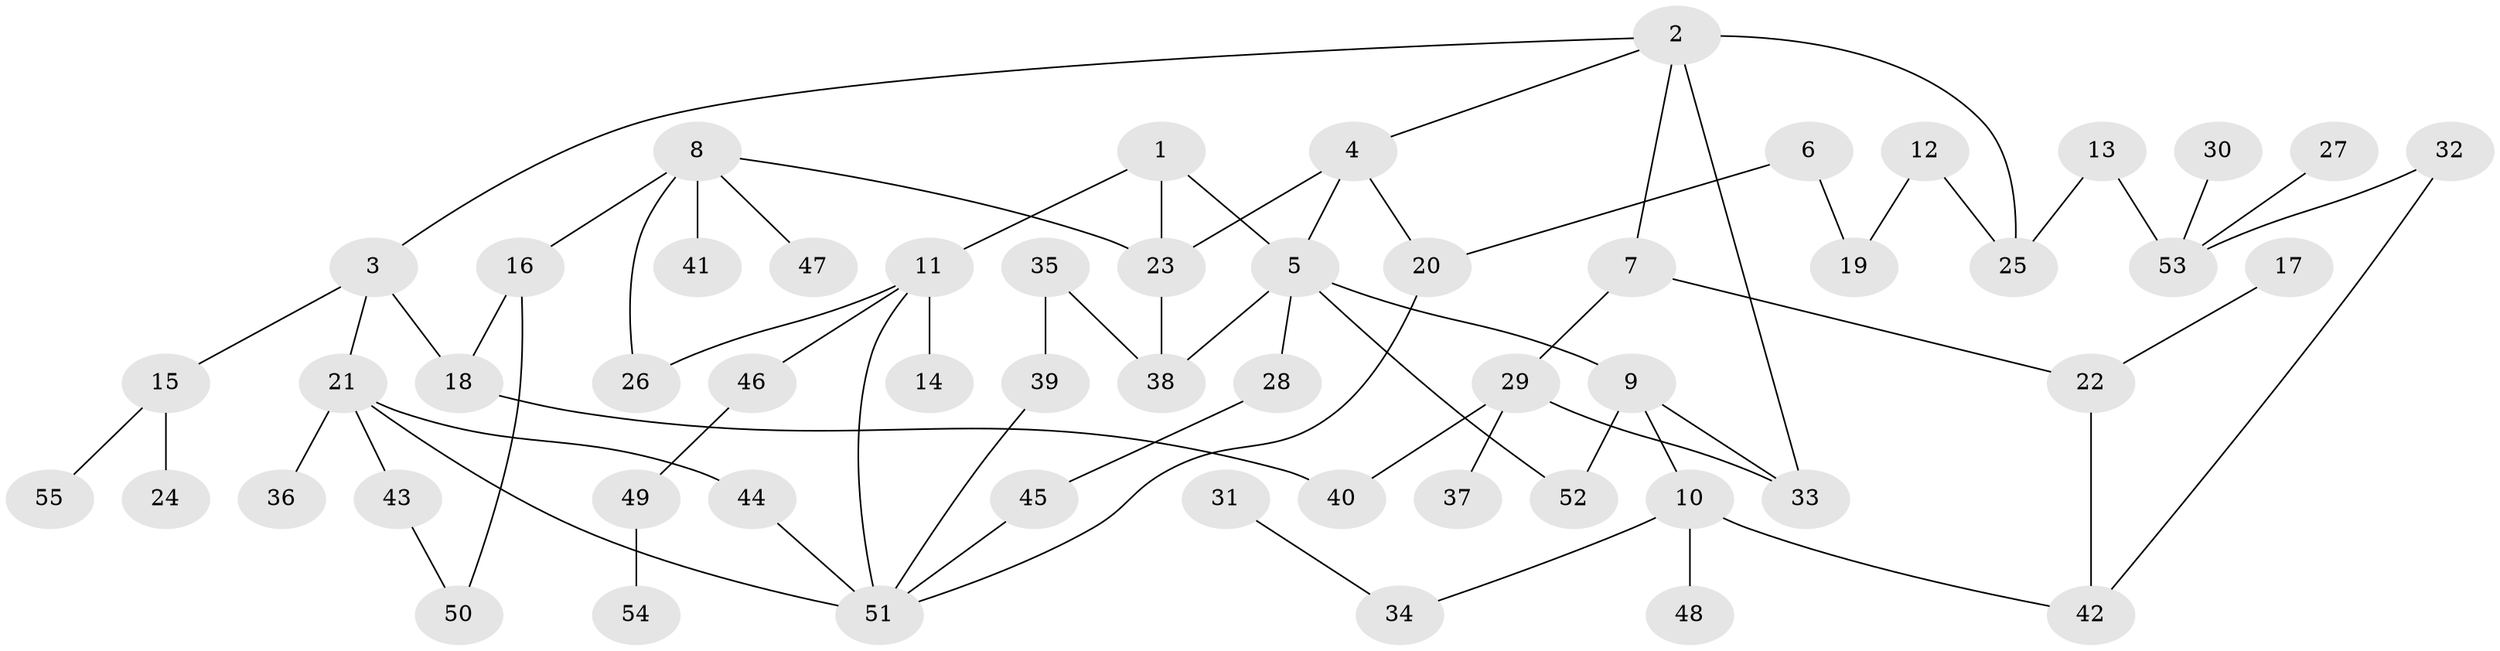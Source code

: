 // original degree distribution, {3: 0.21978021978021978, 4: 0.0989010989010989, 6: 0.04395604395604396, 5: 0.03296703296703297, 2: 0.3076923076923077, 1: 0.2967032967032967}
// Generated by graph-tools (version 1.1) at 2025/36/03/04/25 23:36:02]
// undirected, 55 vertices, 71 edges
graph export_dot {
  node [color=gray90,style=filled];
  1;
  2;
  3;
  4;
  5;
  6;
  7;
  8;
  9;
  10;
  11;
  12;
  13;
  14;
  15;
  16;
  17;
  18;
  19;
  20;
  21;
  22;
  23;
  24;
  25;
  26;
  27;
  28;
  29;
  30;
  31;
  32;
  33;
  34;
  35;
  36;
  37;
  38;
  39;
  40;
  41;
  42;
  43;
  44;
  45;
  46;
  47;
  48;
  49;
  50;
  51;
  52;
  53;
  54;
  55;
  1 -- 5 [weight=1.0];
  1 -- 11 [weight=1.0];
  1 -- 23 [weight=1.0];
  2 -- 3 [weight=1.0];
  2 -- 4 [weight=1.0];
  2 -- 7 [weight=1.0];
  2 -- 25 [weight=1.0];
  2 -- 33 [weight=2.0];
  3 -- 15 [weight=1.0];
  3 -- 18 [weight=1.0];
  3 -- 21 [weight=1.0];
  4 -- 5 [weight=1.0];
  4 -- 20 [weight=1.0];
  4 -- 23 [weight=1.0];
  5 -- 9 [weight=1.0];
  5 -- 28 [weight=1.0];
  5 -- 38 [weight=1.0];
  5 -- 52 [weight=1.0];
  6 -- 19 [weight=1.0];
  6 -- 20 [weight=1.0];
  7 -- 22 [weight=1.0];
  7 -- 29 [weight=1.0];
  8 -- 16 [weight=1.0];
  8 -- 23 [weight=1.0];
  8 -- 26 [weight=1.0];
  8 -- 41 [weight=1.0];
  8 -- 47 [weight=1.0];
  9 -- 10 [weight=1.0];
  9 -- 33 [weight=1.0];
  9 -- 52 [weight=1.0];
  10 -- 34 [weight=1.0];
  10 -- 42 [weight=1.0];
  10 -- 48 [weight=1.0];
  11 -- 14 [weight=1.0];
  11 -- 26 [weight=1.0];
  11 -- 46 [weight=1.0];
  11 -- 51 [weight=1.0];
  12 -- 19 [weight=1.0];
  12 -- 25 [weight=1.0];
  13 -- 25 [weight=1.0];
  13 -- 53 [weight=2.0];
  15 -- 24 [weight=1.0];
  15 -- 55 [weight=1.0];
  16 -- 18 [weight=1.0];
  16 -- 50 [weight=1.0];
  17 -- 22 [weight=1.0];
  18 -- 40 [weight=1.0];
  20 -- 51 [weight=1.0];
  21 -- 36 [weight=1.0];
  21 -- 43 [weight=1.0];
  21 -- 44 [weight=1.0];
  21 -- 51 [weight=1.0];
  22 -- 42 [weight=1.0];
  23 -- 38 [weight=1.0];
  27 -- 53 [weight=1.0];
  28 -- 45 [weight=1.0];
  29 -- 33 [weight=1.0];
  29 -- 37 [weight=1.0];
  29 -- 40 [weight=1.0];
  30 -- 53 [weight=1.0];
  31 -- 34 [weight=1.0];
  32 -- 42 [weight=1.0];
  32 -- 53 [weight=1.0];
  35 -- 38 [weight=1.0];
  35 -- 39 [weight=1.0];
  39 -- 51 [weight=1.0];
  43 -- 50 [weight=1.0];
  44 -- 51 [weight=1.0];
  45 -- 51 [weight=1.0];
  46 -- 49 [weight=1.0];
  49 -- 54 [weight=1.0];
}
